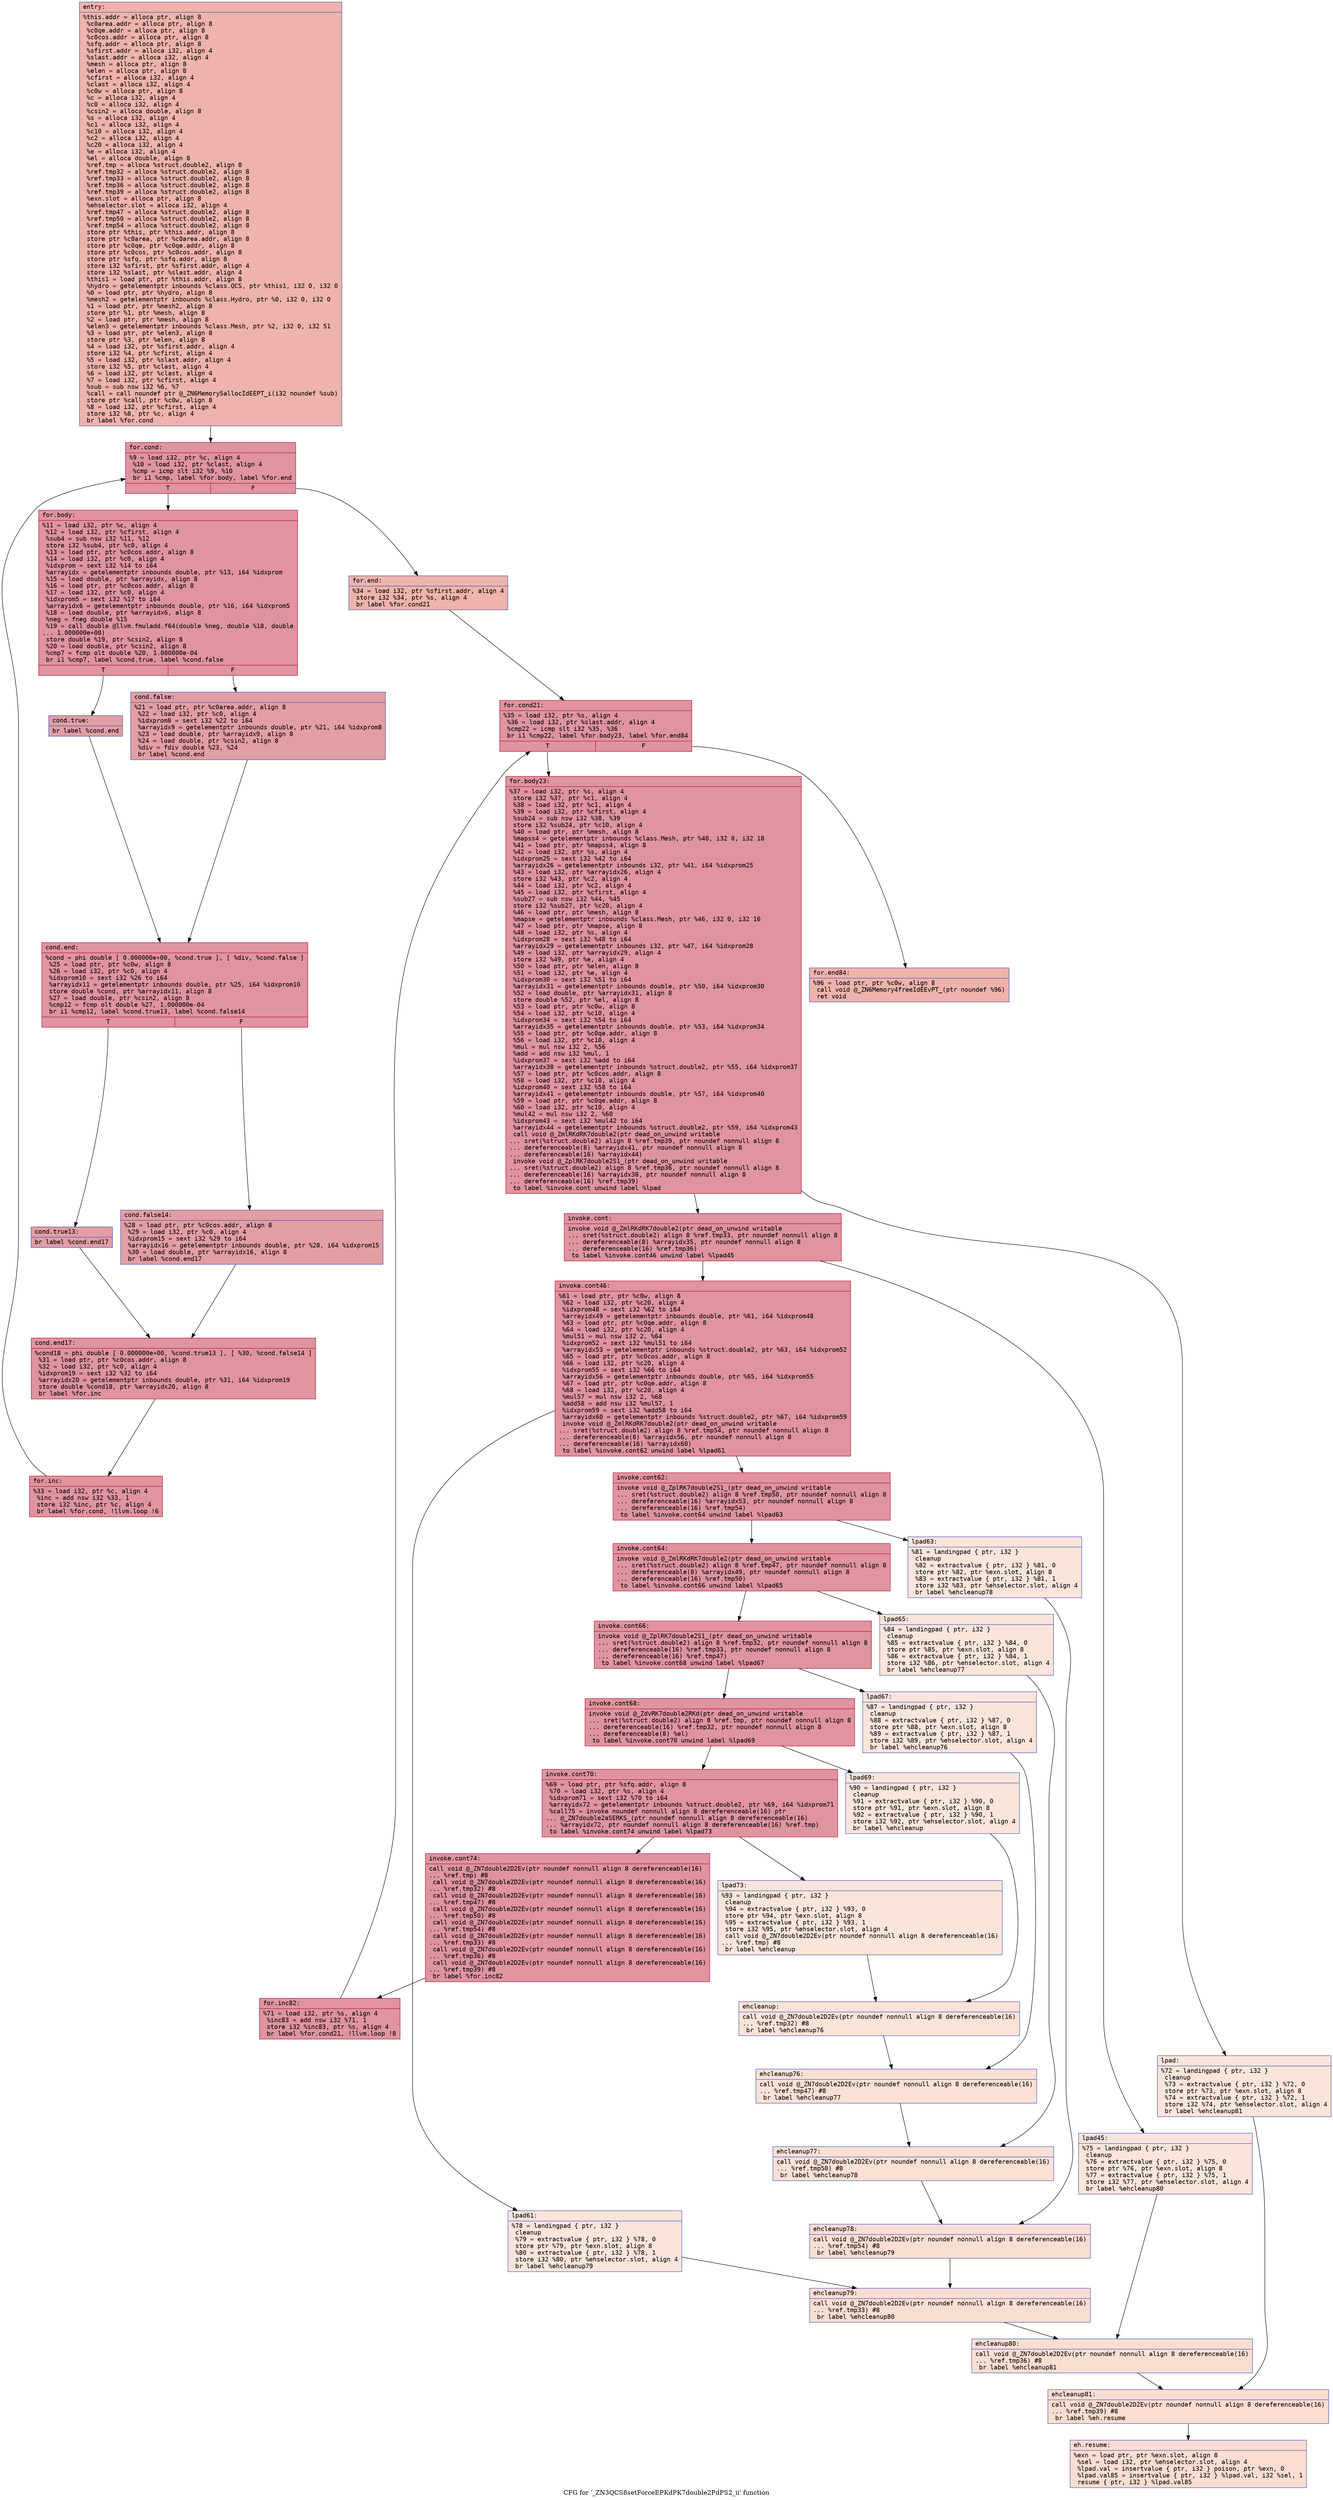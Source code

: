 digraph "CFG for '_ZN3QCS8setForceEPKdPK7double2PdPS2_ii' function" {
	label="CFG for '_ZN3QCS8setForceEPKdPK7double2PdPS2_ii' function";

	Node0x5561607a3050 [shape=record,color="#3d50c3ff", style=filled, fillcolor="#d6524470" fontname="Courier",label="{entry:\l|  %this.addr = alloca ptr, align 8\l  %c0area.addr = alloca ptr, align 8\l  %c0qe.addr = alloca ptr, align 8\l  %c0cos.addr = alloca ptr, align 8\l  %sfq.addr = alloca ptr, align 8\l  %sfirst.addr = alloca i32, align 4\l  %slast.addr = alloca i32, align 4\l  %mesh = alloca ptr, align 8\l  %elen = alloca ptr, align 8\l  %cfirst = alloca i32, align 4\l  %clast = alloca i32, align 4\l  %c0w = alloca ptr, align 8\l  %c = alloca i32, align 4\l  %c0 = alloca i32, align 4\l  %csin2 = alloca double, align 8\l  %s = alloca i32, align 4\l  %c1 = alloca i32, align 4\l  %c10 = alloca i32, align 4\l  %c2 = alloca i32, align 4\l  %c20 = alloca i32, align 4\l  %e = alloca i32, align 4\l  %el = alloca double, align 8\l  %ref.tmp = alloca %struct.double2, align 8\l  %ref.tmp32 = alloca %struct.double2, align 8\l  %ref.tmp33 = alloca %struct.double2, align 8\l  %ref.tmp36 = alloca %struct.double2, align 8\l  %ref.tmp39 = alloca %struct.double2, align 8\l  %exn.slot = alloca ptr, align 8\l  %ehselector.slot = alloca i32, align 4\l  %ref.tmp47 = alloca %struct.double2, align 8\l  %ref.tmp50 = alloca %struct.double2, align 8\l  %ref.tmp54 = alloca %struct.double2, align 8\l  store ptr %this, ptr %this.addr, align 8\l  store ptr %c0area, ptr %c0area.addr, align 8\l  store ptr %c0qe, ptr %c0qe.addr, align 8\l  store ptr %c0cos, ptr %c0cos.addr, align 8\l  store ptr %sfq, ptr %sfq.addr, align 8\l  store i32 %sfirst, ptr %sfirst.addr, align 4\l  store i32 %slast, ptr %slast.addr, align 4\l  %this1 = load ptr, ptr %this.addr, align 8\l  %hydro = getelementptr inbounds %class.QCS, ptr %this1, i32 0, i32 0\l  %0 = load ptr, ptr %hydro, align 8\l  %mesh2 = getelementptr inbounds %class.Hydro, ptr %0, i32 0, i32 0\l  %1 = load ptr, ptr %mesh2, align 8\l  store ptr %1, ptr %mesh, align 8\l  %2 = load ptr, ptr %mesh, align 8\l  %elen3 = getelementptr inbounds %class.Mesh, ptr %2, i32 0, i32 51\l  %3 = load ptr, ptr %elen3, align 8\l  store ptr %3, ptr %elen, align 8\l  %4 = load i32, ptr %sfirst.addr, align 4\l  store i32 %4, ptr %cfirst, align 4\l  %5 = load i32, ptr %slast.addr, align 4\l  store i32 %5, ptr %clast, align 4\l  %6 = load i32, ptr %clast, align 4\l  %7 = load i32, ptr %cfirst, align 4\l  %sub = sub nsw i32 %6, %7\l  %call = call noundef ptr @_ZN6Memory5allocIdEEPT_i(i32 noundef %sub)\l  store ptr %call, ptr %c0w, align 8\l  %8 = load i32, ptr %cfirst, align 4\l  store i32 %8, ptr %c, align 4\l  br label %for.cond\l}"];
	Node0x5561607a3050 -> Node0x55616077b060[tooltip="entry -> for.cond\nProbability 100.00%" ];
	Node0x55616077b060 [shape=record,color="#b70d28ff", style=filled, fillcolor="#b70d2870" fontname="Courier",label="{for.cond:\l|  %9 = load i32, ptr %c, align 4\l  %10 = load i32, ptr %clast, align 4\l  %cmp = icmp slt i32 %9, %10\l  br i1 %cmp, label %for.body, label %for.end\l|{<s0>T|<s1>F}}"];
	Node0x55616077b060:s0 -> Node0x55616077b2d0[tooltip="for.cond -> for.body\nProbability 96.88%" ];
	Node0x55616077b060:s1 -> Node0x5561607a3890[tooltip="for.cond -> for.end\nProbability 3.12%" ];
	Node0x55616077b2d0 [shape=record,color="#b70d28ff", style=filled, fillcolor="#b70d2870" fontname="Courier",label="{for.body:\l|  %11 = load i32, ptr %c, align 4\l  %12 = load i32, ptr %cfirst, align 4\l  %sub4 = sub nsw i32 %11, %12\l  store i32 %sub4, ptr %c0, align 4\l  %13 = load ptr, ptr %c0cos.addr, align 8\l  %14 = load i32, ptr %c0, align 4\l  %idxprom = sext i32 %14 to i64\l  %arrayidx = getelementptr inbounds double, ptr %13, i64 %idxprom\l  %15 = load double, ptr %arrayidx, align 8\l  %16 = load ptr, ptr %c0cos.addr, align 8\l  %17 = load i32, ptr %c0, align 4\l  %idxprom5 = sext i32 %17 to i64\l  %arrayidx6 = getelementptr inbounds double, ptr %16, i64 %idxprom5\l  %18 = load double, ptr %arrayidx6, align 8\l  %neg = fneg double %15\l  %19 = call double @llvm.fmuladd.f64(double %neg, double %18, double\l... 1.000000e+00)\l  store double %19, ptr %csin2, align 8\l  %20 = load double, ptr %csin2, align 8\l  %cmp7 = fcmp olt double %20, 1.000000e-04\l  br i1 %cmp7, label %cond.true, label %cond.false\l|{<s0>T|<s1>F}}"];
	Node0x55616077b2d0:s0 -> Node0x55616077c5a0[tooltip="for.body -> cond.true\nProbability 50.00%" ];
	Node0x55616077b2d0:s1 -> Node0x55616077c5f0[tooltip="for.body -> cond.false\nProbability 50.00%" ];
	Node0x55616077c5a0 [shape=record,color="#3d50c3ff", style=filled, fillcolor="#be242e70" fontname="Courier",label="{cond.true:\l|  br label %cond.end\l}"];
	Node0x55616077c5a0 -> Node0x55616077c6f0[tooltip="cond.true -> cond.end\nProbability 100.00%" ];
	Node0x55616077c5f0 [shape=record,color="#3d50c3ff", style=filled, fillcolor="#be242e70" fontname="Courier",label="{cond.false:\l|  %21 = load ptr, ptr %c0area.addr, align 8\l  %22 = load i32, ptr %c0, align 4\l  %idxprom8 = sext i32 %22 to i64\l  %arrayidx9 = getelementptr inbounds double, ptr %21, i64 %idxprom8\l  %23 = load double, ptr %arrayidx9, align 8\l  %24 = load double, ptr %csin2, align 8\l  %div = fdiv double %23, %24\l  br label %cond.end\l}"];
	Node0x55616077c5f0 -> Node0x55616077c6f0[tooltip="cond.false -> cond.end\nProbability 100.00%" ];
	Node0x55616077c6f0 [shape=record,color="#b70d28ff", style=filled, fillcolor="#b70d2870" fontname="Courier",label="{cond.end:\l|  %cond = phi double [ 0.000000e+00, %cond.true ], [ %div, %cond.false ]\l  %25 = load ptr, ptr %c0w, align 8\l  %26 = load i32, ptr %c0, align 4\l  %idxprom10 = sext i32 %26 to i64\l  %arrayidx11 = getelementptr inbounds double, ptr %25, i64 %idxprom10\l  store double %cond, ptr %arrayidx11, align 8\l  %27 = load double, ptr %csin2, align 8\l  %cmp12 = fcmp olt double %27, 1.000000e-04\l  br i1 %cmp12, label %cond.true13, label %cond.false14\l|{<s0>T|<s1>F}}"];
	Node0x55616077c6f0:s0 -> Node0x55616077d0b0[tooltip="cond.end -> cond.true13\nProbability 50.00%" ];
	Node0x55616077c6f0:s1 -> Node0x55616077d130[tooltip="cond.end -> cond.false14\nProbability 50.00%" ];
	Node0x55616077d0b0 [shape=record,color="#3d50c3ff", style=filled, fillcolor="#be242e70" fontname="Courier",label="{cond.true13:\l|  br label %cond.end17\l}"];
	Node0x55616077d0b0 -> Node0x5561607af620[tooltip="cond.true13 -> cond.end17\nProbability 100.00%" ];
	Node0x55616077d130 [shape=record,color="#3d50c3ff", style=filled, fillcolor="#be242e70" fontname="Courier",label="{cond.false14:\l|  %28 = load ptr, ptr %c0cos.addr, align 8\l  %29 = load i32, ptr %c0, align 4\l  %idxprom15 = sext i32 %29 to i64\l  %arrayidx16 = getelementptr inbounds double, ptr %28, i64 %idxprom15\l  %30 = load double, ptr %arrayidx16, align 8\l  br label %cond.end17\l}"];
	Node0x55616077d130 -> Node0x5561607af620[tooltip="cond.false14 -> cond.end17\nProbability 100.00%" ];
	Node0x5561607af620 [shape=record,color="#b70d28ff", style=filled, fillcolor="#b70d2870" fontname="Courier",label="{cond.end17:\l|  %cond18 = phi double [ 0.000000e+00, %cond.true13 ], [ %30, %cond.false14 ]\l  %31 = load ptr, ptr %c0cos.addr, align 8\l  %32 = load i32, ptr %c0, align 4\l  %idxprom19 = sext i32 %32 to i64\l  %arrayidx20 = getelementptr inbounds double, ptr %31, i64 %idxprom19\l  store double %cond18, ptr %arrayidx20, align 8\l  br label %for.inc\l}"];
	Node0x5561607af620 -> Node0x5561607afda0[tooltip="cond.end17 -> for.inc\nProbability 100.00%" ];
	Node0x5561607afda0 [shape=record,color="#b70d28ff", style=filled, fillcolor="#b70d2870" fontname="Courier",label="{for.inc:\l|  %33 = load i32, ptr %c, align 4\l  %inc = add nsw i32 %33, 1\l  store i32 %inc, ptr %c, align 4\l  br label %for.cond, !llvm.loop !6\l}"];
	Node0x5561607afda0 -> Node0x55616077b060[tooltip="for.inc -> for.cond\nProbability 100.00%" ];
	Node0x5561607a3890 [shape=record,color="#3d50c3ff", style=filled, fillcolor="#d6524470" fontname="Courier",label="{for.end:\l|  %34 = load i32, ptr %sfirst.addr, align 4\l  store i32 %34, ptr %s, align 4\l  br label %for.cond21\l}"];
	Node0x5561607a3890 -> Node0x5561607b0390[tooltip="for.end -> for.cond21\nProbability 100.00%" ];
	Node0x5561607b0390 [shape=record,color="#b70d28ff", style=filled, fillcolor="#b70d2870" fontname="Courier",label="{for.cond21:\l|  %35 = load i32, ptr %s, align 4\l  %36 = load i32, ptr %slast.addr, align 4\l  %cmp22 = icmp slt i32 %35, %36\l  br i1 %cmp22, label %for.body23, label %for.end84\l|{<s0>T|<s1>F}}"];
	Node0x5561607b0390:s0 -> Node0x5561607b0630[tooltip="for.cond21 -> for.body23\nProbability 96.88%" ];
	Node0x5561607b0390:s1 -> Node0x5561607b06b0[tooltip="for.cond21 -> for.end84\nProbability 3.12%" ];
	Node0x5561607b0630 [shape=record,color="#b70d28ff", style=filled, fillcolor="#b70d2870" fontname="Courier",label="{for.body23:\l|  %37 = load i32, ptr %s, align 4\l  store i32 %37, ptr %c1, align 4\l  %38 = load i32, ptr %c1, align 4\l  %39 = load i32, ptr %cfirst, align 4\l  %sub24 = sub nsw i32 %38, %39\l  store i32 %sub24, ptr %c10, align 4\l  %40 = load ptr, ptr %mesh, align 8\l  %mapss4 = getelementptr inbounds %class.Mesh, ptr %40, i32 0, i32 18\l  %41 = load ptr, ptr %mapss4, align 8\l  %42 = load i32, ptr %s, align 4\l  %idxprom25 = sext i32 %42 to i64\l  %arrayidx26 = getelementptr inbounds i32, ptr %41, i64 %idxprom25\l  %43 = load i32, ptr %arrayidx26, align 4\l  store i32 %43, ptr %c2, align 4\l  %44 = load i32, ptr %c2, align 4\l  %45 = load i32, ptr %cfirst, align 4\l  %sub27 = sub nsw i32 %44, %45\l  store i32 %sub27, ptr %c20, align 4\l  %46 = load ptr, ptr %mesh, align 8\l  %mapse = getelementptr inbounds %class.Mesh, ptr %46, i32 0, i32 16\l  %47 = load ptr, ptr %mapse, align 8\l  %48 = load i32, ptr %s, align 4\l  %idxprom28 = sext i32 %48 to i64\l  %arrayidx29 = getelementptr inbounds i32, ptr %47, i64 %idxprom28\l  %49 = load i32, ptr %arrayidx29, align 4\l  store i32 %49, ptr %e, align 4\l  %50 = load ptr, ptr %elen, align 8\l  %51 = load i32, ptr %e, align 4\l  %idxprom30 = sext i32 %51 to i64\l  %arrayidx31 = getelementptr inbounds double, ptr %50, i64 %idxprom30\l  %52 = load double, ptr %arrayidx31, align 8\l  store double %52, ptr %el, align 8\l  %53 = load ptr, ptr %c0w, align 8\l  %54 = load i32, ptr %c10, align 4\l  %idxprom34 = sext i32 %54 to i64\l  %arrayidx35 = getelementptr inbounds double, ptr %53, i64 %idxprom34\l  %55 = load ptr, ptr %c0qe.addr, align 8\l  %56 = load i32, ptr %c10, align 4\l  %mul = mul nsw i32 2, %56\l  %add = add nsw i32 %mul, 1\l  %idxprom37 = sext i32 %add to i64\l  %arrayidx38 = getelementptr inbounds %struct.double2, ptr %55, i64 %idxprom37\l  %57 = load ptr, ptr %c0cos.addr, align 8\l  %58 = load i32, ptr %c10, align 4\l  %idxprom40 = sext i32 %58 to i64\l  %arrayidx41 = getelementptr inbounds double, ptr %57, i64 %idxprom40\l  %59 = load ptr, ptr %c0qe.addr, align 8\l  %60 = load i32, ptr %c10, align 4\l  %mul42 = mul nsw i32 2, %60\l  %idxprom43 = sext i32 %mul42 to i64\l  %arrayidx44 = getelementptr inbounds %struct.double2, ptr %59, i64 %idxprom43\l  call void @_ZmlRKdRK7double2(ptr dead_on_unwind writable\l... sret(%struct.double2) align 8 %ref.tmp39, ptr noundef nonnull align 8\l... dereferenceable(8) %arrayidx41, ptr noundef nonnull align 8\l... dereferenceable(16) %arrayidx44)\l  invoke void @_ZplRK7double2S1_(ptr dead_on_unwind writable\l... sret(%struct.double2) align 8 %ref.tmp36, ptr noundef nonnull align 8\l... dereferenceable(16) %arrayidx38, ptr noundef nonnull align 8\l... dereferenceable(16) %ref.tmp39)\l          to label %invoke.cont unwind label %lpad\l}"];
	Node0x5561607b0630 -> Node0x5561607b3710[tooltip="for.body23 -> invoke.cont\nProbability 100.00%" ];
	Node0x5561607b0630 -> Node0x5561607b3760[tooltip="for.body23 -> lpad\nProbability 0.00%" ];
	Node0x5561607b3710 [shape=record,color="#b70d28ff", style=filled, fillcolor="#b70d2870" fontname="Courier",label="{invoke.cont:\l|  invoke void @_ZmlRKdRK7double2(ptr dead_on_unwind writable\l... sret(%struct.double2) align 8 %ref.tmp33, ptr noundef nonnull align 8\l... dereferenceable(8) %arrayidx35, ptr noundef nonnull align 8\l... dereferenceable(16) %ref.tmp36)\l          to label %invoke.cont46 unwind label %lpad45\l}"];
	Node0x5561607b3710 -> Node0x5561607b39b0[tooltip="invoke.cont -> invoke.cont46\nProbability 100.00%" ];
	Node0x5561607b3710 -> Node0x5561607b3a00[tooltip="invoke.cont -> lpad45\nProbability 0.00%" ];
	Node0x5561607b39b0 [shape=record,color="#b70d28ff", style=filled, fillcolor="#b70d2870" fontname="Courier",label="{invoke.cont46:\l|  %61 = load ptr, ptr %c0w, align 8\l  %62 = load i32, ptr %c20, align 4\l  %idxprom48 = sext i32 %62 to i64\l  %arrayidx49 = getelementptr inbounds double, ptr %61, i64 %idxprom48\l  %63 = load ptr, ptr %c0qe.addr, align 8\l  %64 = load i32, ptr %c20, align 4\l  %mul51 = mul nsw i32 2, %64\l  %idxprom52 = sext i32 %mul51 to i64\l  %arrayidx53 = getelementptr inbounds %struct.double2, ptr %63, i64 %idxprom52\l  %65 = load ptr, ptr %c0cos.addr, align 8\l  %66 = load i32, ptr %c20, align 4\l  %idxprom55 = sext i32 %66 to i64\l  %arrayidx56 = getelementptr inbounds double, ptr %65, i64 %idxprom55\l  %67 = load ptr, ptr %c0qe.addr, align 8\l  %68 = load i32, ptr %c20, align 4\l  %mul57 = mul nsw i32 2, %68\l  %add58 = add nsw i32 %mul57, 1\l  %idxprom59 = sext i32 %add58 to i64\l  %arrayidx60 = getelementptr inbounds %struct.double2, ptr %67, i64 %idxprom59\l  invoke void @_ZmlRKdRK7double2(ptr dead_on_unwind writable\l... sret(%struct.double2) align 8 %ref.tmp54, ptr noundef nonnull align 8\l... dereferenceable(8) %arrayidx56, ptr noundef nonnull align 8\l... dereferenceable(16) %arrayidx60)\l          to label %invoke.cont62 unwind label %lpad61\l}"];
	Node0x5561607b39b0 -> Node0x5561607b47d0[tooltip="invoke.cont46 -> invoke.cont62\nProbability 100.00%" ];
	Node0x5561607b39b0 -> Node0x5561607b4850[tooltip="invoke.cont46 -> lpad61\nProbability 0.00%" ];
	Node0x5561607b47d0 [shape=record,color="#b70d28ff", style=filled, fillcolor="#b70d2870" fontname="Courier",label="{invoke.cont62:\l|  invoke void @_ZplRK7double2S1_(ptr dead_on_unwind writable\l... sret(%struct.double2) align 8 %ref.tmp50, ptr noundef nonnull align 8\l... dereferenceable(16) %arrayidx53, ptr noundef nonnull align 8\l... dereferenceable(16) %ref.tmp54)\l          to label %invoke.cont64 unwind label %lpad63\l}"];
	Node0x5561607b47d0 -> Node0x5561607b4b00[tooltip="invoke.cont62 -> invoke.cont64\nProbability 100.00%" ];
	Node0x5561607b47d0 -> Node0x5561607b4b50[tooltip="invoke.cont62 -> lpad63\nProbability 0.00%" ];
	Node0x5561607b4b00 [shape=record,color="#b70d28ff", style=filled, fillcolor="#b70d2870" fontname="Courier",label="{invoke.cont64:\l|  invoke void @_ZmlRKdRK7double2(ptr dead_on_unwind writable\l... sret(%struct.double2) align 8 %ref.tmp47, ptr noundef nonnull align 8\l... dereferenceable(8) %arrayidx49, ptr noundef nonnull align 8\l... dereferenceable(16) %ref.tmp50)\l          to label %invoke.cont66 unwind label %lpad65\l}"];
	Node0x5561607b4b00 -> Node0x5561607b4dc0[tooltip="invoke.cont64 -> invoke.cont66\nProbability 100.00%" ];
	Node0x5561607b4b00 -> Node0x5561607b4e10[tooltip="invoke.cont64 -> lpad65\nProbability 0.00%" ];
	Node0x5561607b4dc0 [shape=record,color="#b70d28ff", style=filled, fillcolor="#b70d2870" fontname="Courier",label="{invoke.cont66:\l|  invoke void @_ZplRK7double2S1_(ptr dead_on_unwind writable\l... sret(%struct.double2) align 8 %ref.tmp32, ptr noundef nonnull align 8\l... dereferenceable(16) %ref.tmp33, ptr noundef nonnull align 8\l... dereferenceable(16) %ref.tmp47)\l          to label %invoke.cont68 unwind label %lpad67\l}"];
	Node0x5561607b4dc0 -> Node0x5561607b5080[tooltip="invoke.cont66 -> invoke.cont68\nProbability 100.00%" ];
	Node0x5561607b4dc0 -> Node0x5561607b50d0[tooltip="invoke.cont66 -> lpad67\nProbability 0.00%" ];
	Node0x5561607b5080 [shape=record,color="#b70d28ff", style=filled, fillcolor="#b70d2870" fontname="Courier",label="{invoke.cont68:\l|  invoke void @_ZdvRK7double2RKd(ptr dead_on_unwind writable\l... sret(%struct.double2) align 8 %ref.tmp, ptr noundef nonnull align 8\l... dereferenceable(16) %ref.tmp32, ptr noundef nonnull align 8\l... dereferenceable(8) %el)\l          to label %invoke.cont70 unwind label %lpad69\l}"];
	Node0x5561607b5080 -> Node0x5561607b5340[tooltip="invoke.cont68 -> invoke.cont70\nProbability 100.00%" ];
	Node0x5561607b5080 -> Node0x5561607b5390[tooltip="invoke.cont68 -> lpad69\nProbability 0.00%" ];
	Node0x5561607b5340 [shape=record,color="#b70d28ff", style=filled, fillcolor="#b70d2870" fontname="Courier",label="{invoke.cont70:\l|  %69 = load ptr, ptr %sfq.addr, align 8\l  %70 = load i32, ptr %s, align 4\l  %idxprom71 = sext i32 %70 to i64\l  %arrayidx72 = getelementptr inbounds %struct.double2, ptr %69, i64 %idxprom71\l  %call75 = invoke noundef nonnull align 8 dereferenceable(16) ptr\l... @_ZN7double2aSERKS_(ptr noundef nonnull align 8 dereferenceable(16)\l... %arrayidx72, ptr noundef nonnull align 8 dereferenceable(16) %ref.tmp)\l          to label %invoke.cont74 unwind label %lpad73\l}"];
	Node0x5561607b5340 -> Node0x5561607b5840[tooltip="invoke.cont70 -> invoke.cont74\nProbability 100.00%" ];
	Node0x5561607b5340 -> Node0x5561607b58c0[tooltip="invoke.cont70 -> lpad73\nProbability 0.00%" ];
	Node0x5561607b5840 [shape=record,color="#b70d28ff", style=filled, fillcolor="#b70d2870" fontname="Courier",label="{invoke.cont74:\l|  call void @_ZN7double2D2Ev(ptr noundef nonnull align 8 dereferenceable(16)\l... %ref.tmp) #8\l  call void @_ZN7double2D2Ev(ptr noundef nonnull align 8 dereferenceable(16)\l... %ref.tmp32) #8\l  call void @_ZN7double2D2Ev(ptr noundef nonnull align 8 dereferenceable(16)\l... %ref.tmp47) #8\l  call void @_ZN7double2D2Ev(ptr noundef nonnull align 8 dereferenceable(16)\l... %ref.tmp50) #8\l  call void @_ZN7double2D2Ev(ptr noundef nonnull align 8 dereferenceable(16)\l... %ref.tmp54) #8\l  call void @_ZN7double2D2Ev(ptr noundef nonnull align 8 dereferenceable(16)\l... %ref.tmp33) #8\l  call void @_ZN7double2D2Ev(ptr noundef nonnull align 8 dereferenceable(16)\l... %ref.tmp36) #8\l  call void @_ZN7double2D2Ev(ptr noundef nonnull align 8 dereferenceable(16)\l... %ref.tmp39) #8\l  br label %for.inc82\l}"];
	Node0x5561607b5840 -> Node0x5561607b6390[tooltip="invoke.cont74 -> for.inc82\nProbability 100.00%" ];
	Node0x5561607b6390 [shape=record,color="#b70d28ff", style=filled, fillcolor="#b70d2870" fontname="Courier",label="{for.inc82:\l|  %71 = load i32, ptr %s, align 4\l  %inc83 = add nsw i32 %71, 1\l  store i32 %inc83, ptr %s, align 4\l  br label %for.cond21, !llvm.loop !8\l}"];
	Node0x5561607b6390 -> Node0x5561607b0390[tooltip="for.inc82 -> for.cond21\nProbability 100.00%" ];
	Node0x5561607b3760 [shape=record,color="#3d50c3ff", style=filled, fillcolor="#f4c5ad70" fontname="Courier",label="{lpad:\l|  %72 = landingpad \{ ptr, i32 \}\l          cleanup\l  %73 = extractvalue \{ ptr, i32 \} %72, 0\l  store ptr %73, ptr %exn.slot, align 8\l  %74 = extractvalue \{ ptr, i32 \} %72, 1\l  store i32 %74, ptr %ehselector.slot, align 4\l  br label %ehcleanup81\l}"];
	Node0x5561607b3760 -> Node0x5561607b6a40[tooltip="lpad -> ehcleanup81\nProbability 100.00%" ];
	Node0x5561607b3a00 [shape=record,color="#3d50c3ff", style=filled, fillcolor="#f4c5ad70" fontname="Courier",label="{lpad45:\l|  %75 = landingpad \{ ptr, i32 \}\l          cleanup\l  %76 = extractvalue \{ ptr, i32 \} %75, 0\l  store ptr %76, ptr %exn.slot, align 8\l  %77 = extractvalue \{ ptr, i32 \} %75, 1\l  store i32 %77, ptr %ehselector.slot, align 4\l  br label %ehcleanup80\l}"];
	Node0x5561607b3a00 -> Node0x5561607b6db0[tooltip="lpad45 -> ehcleanup80\nProbability 100.00%" ];
	Node0x5561607b4850 [shape=record,color="#3d50c3ff", style=filled, fillcolor="#f4c5ad70" fontname="Courier",label="{lpad61:\l|  %78 = landingpad \{ ptr, i32 \}\l          cleanup\l  %79 = extractvalue \{ ptr, i32 \} %78, 0\l  store ptr %79, ptr %exn.slot, align 8\l  %80 = extractvalue \{ ptr, i32 \} %78, 1\l  store i32 %80, ptr %ehselector.slot, align 4\l  br label %ehcleanup79\l}"];
	Node0x5561607b4850 -> Node0x5561607b7180[tooltip="lpad61 -> ehcleanup79\nProbability 100.00%" ];
	Node0x5561607b4b50 [shape=record,color="#3d50c3ff", style=filled, fillcolor="#f4c5ad70" fontname="Courier",label="{lpad63:\l|  %81 = landingpad \{ ptr, i32 \}\l          cleanup\l  %82 = extractvalue \{ ptr, i32 \} %81, 0\l  store ptr %82, ptr %exn.slot, align 8\l  %83 = extractvalue \{ ptr, i32 \} %81, 1\l  store i32 %83, ptr %ehselector.slot, align 4\l  br label %ehcleanup78\l}"];
	Node0x5561607b4b50 -> Node0x5561607b7550[tooltip="lpad63 -> ehcleanup78\nProbability 100.00%" ];
	Node0x5561607b4e10 [shape=record,color="#3d50c3ff", style=filled, fillcolor="#f4c5ad70" fontname="Courier",label="{lpad65:\l|  %84 = landingpad \{ ptr, i32 \}\l          cleanup\l  %85 = extractvalue \{ ptr, i32 \} %84, 0\l  store ptr %85, ptr %exn.slot, align 8\l  %86 = extractvalue \{ ptr, i32 \} %84, 1\l  store i32 %86, ptr %ehselector.slot, align 4\l  br label %ehcleanup77\l}"];
	Node0x5561607b4e10 -> Node0x5561607b7920[tooltip="lpad65 -> ehcleanup77\nProbability 100.00%" ];
	Node0x5561607b50d0 [shape=record,color="#3d50c3ff", style=filled, fillcolor="#f4c5ad70" fontname="Courier",label="{lpad67:\l|  %87 = landingpad \{ ptr, i32 \}\l          cleanup\l  %88 = extractvalue \{ ptr, i32 \} %87, 0\l  store ptr %88, ptr %exn.slot, align 8\l  %89 = extractvalue \{ ptr, i32 \} %87, 1\l  store i32 %89, ptr %ehselector.slot, align 4\l  br label %ehcleanup76\l}"];
	Node0x5561607b50d0 -> Node0x5561607b7cf0[tooltip="lpad67 -> ehcleanup76\nProbability 100.00%" ];
	Node0x5561607b5390 [shape=record,color="#3d50c3ff", style=filled, fillcolor="#f4c5ad70" fontname="Courier",label="{lpad69:\l|  %90 = landingpad \{ ptr, i32 \}\l          cleanup\l  %91 = extractvalue \{ ptr, i32 \} %90, 0\l  store ptr %91, ptr %exn.slot, align 8\l  %92 = extractvalue \{ ptr, i32 \} %90, 1\l  store i32 %92, ptr %ehselector.slot, align 4\l  br label %ehcleanup\l}"];
	Node0x5561607b5390 -> Node0x5561607b80c0[tooltip="lpad69 -> ehcleanup\nProbability 100.00%" ];
	Node0x5561607b58c0 [shape=record,color="#3d50c3ff", style=filled, fillcolor="#f4c5ad70" fontname="Courier",label="{lpad73:\l|  %93 = landingpad \{ ptr, i32 \}\l          cleanup\l  %94 = extractvalue \{ ptr, i32 \} %93, 0\l  store ptr %94, ptr %exn.slot, align 8\l  %95 = extractvalue \{ ptr, i32 \} %93, 1\l  store i32 %95, ptr %ehselector.slot, align 4\l  call void @_ZN7double2D2Ev(ptr noundef nonnull align 8 dereferenceable(16)\l... %ref.tmp) #8\l  br label %ehcleanup\l}"];
	Node0x5561607b58c0 -> Node0x5561607b80c0[tooltip="lpad73 -> ehcleanup\nProbability 100.00%" ];
	Node0x5561607b80c0 [shape=record,color="#3d50c3ff", style=filled, fillcolor="#f6bfa670" fontname="Courier",label="{ehcleanup:\l|  call void @_ZN7double2D2Ev(ptr noundef nonnull align 8 dereferenceable(16)\l... %ref.tmp32) #8\l  br label %ehcleanup76\l}"];
	Node0x5561607b80c0 -> Node0x5561607b7cf0[tooltip="ehcleanup -> ehcleanup76\nProbability 100.00%" ];
	Node0x5561607b7cf0 [shape=record,color="#3d50c3ff", style=filled, fillcolor="#f7bca170" fontname="Courier",label="{ehcleanup76:\l|  call void @_ZN7double2D2Ev(ptr noundef nonnull align 8 dereferenceable(16)\l... %ref.tmp47) #8\l  br label %ehcleanup77\l}"];
	Node0x5561607b7cf0 -> Node0x5561607b7920[tooltip="ehcleanup76 -> ehcleanup77\nProbability 100.00%" ];
	Node0x5561607b7920 [shape=record,color="#3d50c3ff", style=filled, fillcolor="#f7b99e70" fontname="Courier",label="{ehcleanup77:\l|  call void @_ZN7double2D2Ev(ptr noundef nonnull align 8 dereferenceable(16)\l... %ref.tmp50) #8\l  br label %ehcleanup78\l}"];
	Node0x5561607b7920 -> Node0x5561607b7550[tooltip="ehcleanup77 -> ehcleanup78\nProbability 100.00%" ];
	Node0x5561607b7550 [shape=record,color="#3d50c3ff", style=filled, fillcolor="#f7b59970" fontname="Courier",label="{ehcleanup78:\l|  call void @_ZN7double2D2Ev(ptr noundef nonnull align 8 dereferenceable(16)\l... %ref.tmp54) #8\l  br label %ehcleanup79\l}"];
	Node0x5561607b7550 -> Node0x5561607b7180[tooltip="ehcleanup78 -> ehcleanup79\nProbability 100.00%" ];
	Node0x5561607b7180 [shape=record,color="#3d50c3ff", style=filled, fillcolor="#f7b59970" fontname="Courier",label="{ehcleanup79:\l|  call void @_ZN7double2D2Ev(ptr noundef nonnull align 8 dereferenceable(16)\l... %ref.tmp33) #8\l  br label %ehcleanup80\l}"];
	Node0x5561607b7180 -> Node0x5561607b6db0[tooltip="ehcleanup79 -> ehcleanup80\nProbability 100.00%" ];
	Node0x5561607b6db0 [shape=record,color="#3d50c3ff", style=filled, fillcolor="#f7b59970" fontname="Courier",label="{ehcleanup80:\l|  call void @_ZN7double2D2Ev(ptr noundef nonnull align 8 dereferenceable(16)\l... %ref.tmp36) #8\l  br label %ehcleanup81\l}"];
	Node0x5561607b6db0 -> Node0x5561607b6a40[tooltip="ehcleanup80 -> ehcleanup81\nProbability 100.00%" ];
	Node0x5561607b6a40 [shape=record,color="#3d50c3ff", style=filled, fillcolor="#f7b39670" fontname="Courier",label="{ehcleanup81:\l|  call void @_ZN7double2D2Ev(ptr noundef nonnull align 8 dereferenceable(16)\l... %ref.tmp39) #8\l  br label %eh.resume\l}"];
	Node0x5561607b6a40 -> Node0x5561607b9850[tooltip="ehcleanup81 -> eh.resume\nProbability 100.00%" ];
	Node0x5561607b06b0 [shape=record,color="#3d50c3ff", style=filled, fillcolor="#d6524470" fontname="Courier",label="{for.end84:\l|  %96 = load ptr, ptr %c0w, align 8\l  call void @_ZN6Memory4freeIdEEvPT_(ptr noundef %96)\l  ret void\l}"];
	Node0x5561607b9850 [shape=record,color="#3d50c3ff", style=filled, fillcolor="#f7b39670" fontname="Courier",label="{eh.resume:\l|  %exn = load ptr, ptr %exn.slot, align 8\l  %sel = load i32, ptr %ehselector.slot, align 4\l  %lpad.val = insertvalue \{ ptr, i32 \} poison, ptr %exn, 0\l  %lpad.val85 = insertvalue \{ ptr, i32 \} %lpad.val, i32 %sel, 1\l  resume \{ ptr, i32 \} %lpad.val85\l}"];
}
